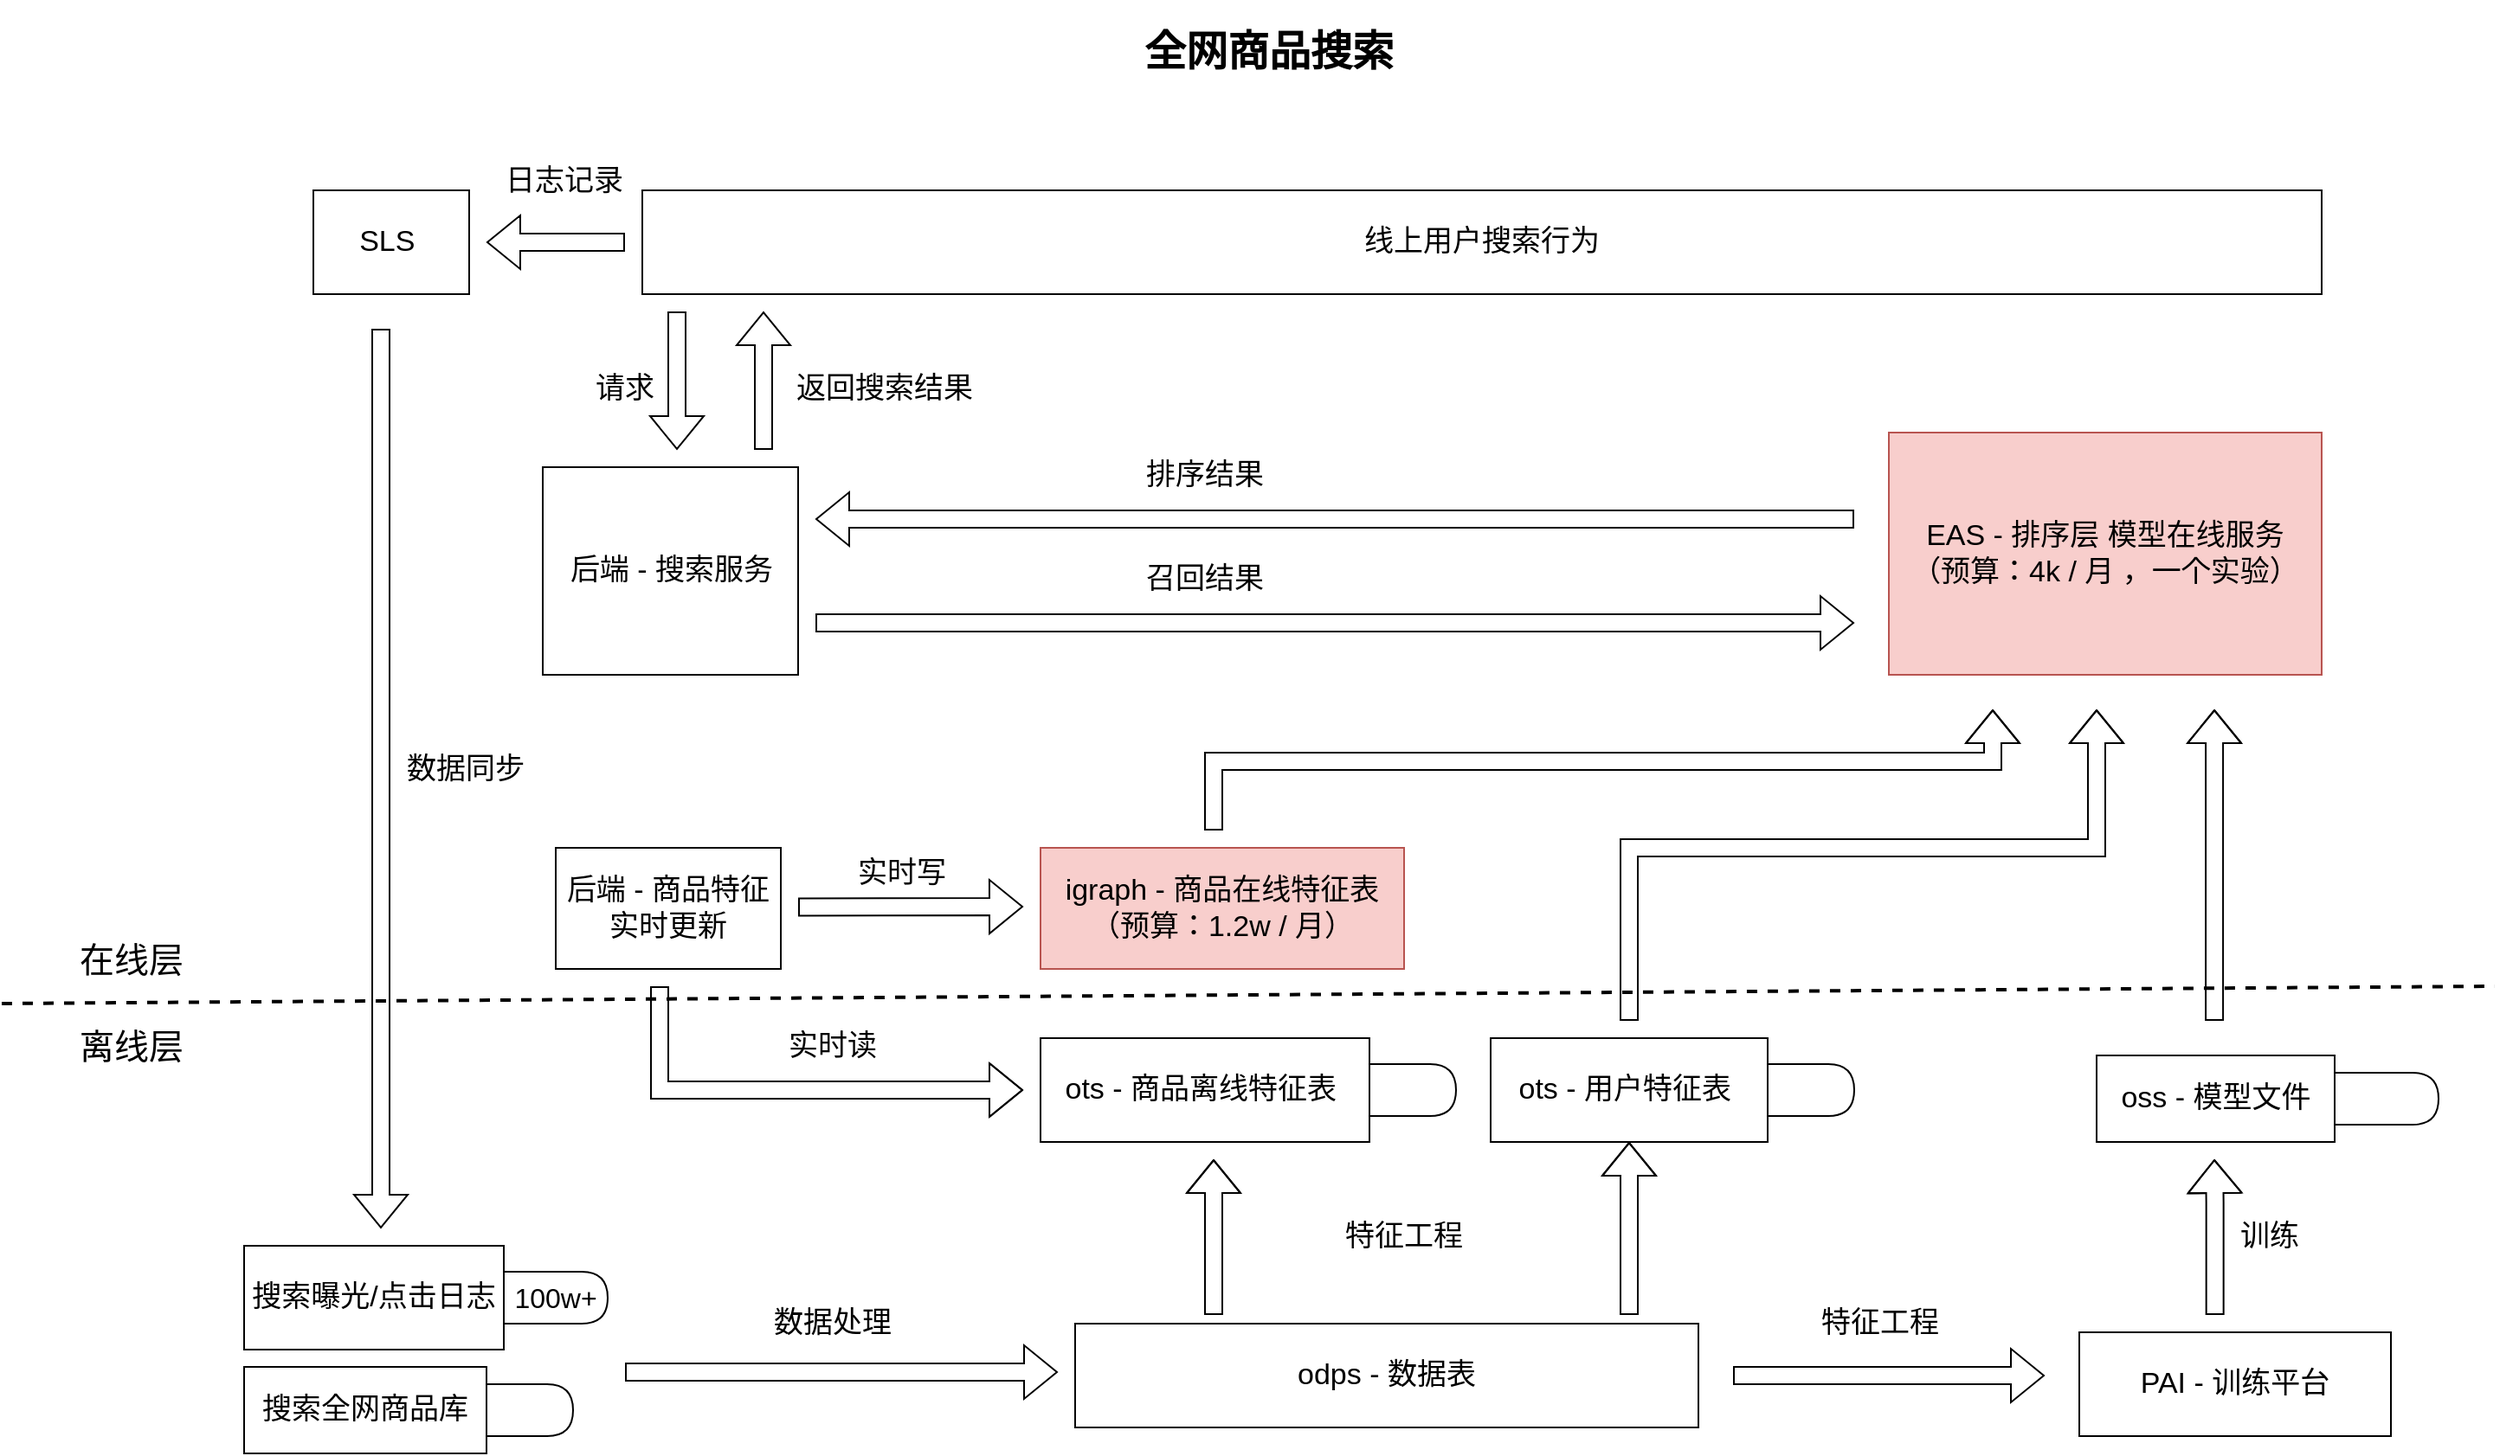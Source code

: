 <mxfile version="20.8.5" type="github"><diagram id="C5RBs43oDa-KdzZeNtuy" name="Page-1"><mxGraphModel dx="2161" dy="1970" grid="1" gridSize="10" guides="1" tooltips="1" connect="1" arrows="1" fold="1" page="1" pageScale="1" pageWidth="827" pageHeight="1169" math="0" shadow="0"><root><mxCell id="WIyWlLk6GJQsqaUBKTNV-0"/><mxCell id="WIyWlLk6GJQsqaUBKTNV-1" parent="WIyWlLk6GJQsqaUBKTNV-0"/><mxCell id="IW3bgXy1cVHlPl-f8HG7-2" value="&lt;span style=&quot;font-size: 17px;&quot;&gt;搜索曝光/点击日志&lt;/span&gt;" style="rounded=0;whiteSpace=wrap;html=1;" parent="WIyWlLk6GJQsqaUBKTNV-1" vertex="1"><mxGeometry x="-80" y="510" width="150" height="60" as="geometry"/></mxCell><mxCell id="IW3bgXy1cVHlPl-f8HG7-3" value="&lt;span style=&quot;font-size: 17px;&quot;&gt;odps - 数据表&lt;/span&gt;" style="rounded=0;whiteSpace=wrap;html=1;" parent="WIyWlLk6GJQsqaUBKTNV-1" vertex="1"><mxGeometry x="400" y="555" width="360" height="60" as="geometry"/></mxCell><mxCell id="IW3bgXy1cVHlPl-f8HG7-5" value="&lt;font style=&quot;font-size: 17px;&quot;&gt;搜索全网商品库&lt;/font&gt;" style="rounded=0;whiteSpace=wrap;html=1;" parent="WIyWlLk6GJQsqaUBKTNV-1" vertex="1"><mxGeometry x="-80" y="580" width="140" height="50" as="geometry"/></mxCell><mxCell id="IW3bgXy1cVHlPl-f8HG7-6" value="" style="shape=flexArrow;endArrow=classic;html=1;rounded=0;fontSize=17;" parent="WIyWlLk6GJQsqaUBKTNV-1" edge="1"><mxGeometry width="50" height="50" relative="1" as="geometry"><mxPoint x="140" y="583" as="sourcePoint"/><mxPoint x="390" y="583" as="targetPoint"/></mxGeometry></mxCell><mxCell id="IW3bgXy1cVHlPl-f8HG7-8" value="数据处理" style="text;html=1;strokeColor=none;fillColor=none;align=center;verticalAlign=middle;whiteSpace=wrap;rounded=0;fontSize=17;" parent="WIyWlLk6GJQsqaUBKTNV-1" vertex="1"><mxGeometry x="205" y="540" width="110" height="30" as="geometry"/></mxCell><mxCell id="IW3bgXy1cVHlPl-f8HG7-10" value="" style="shape=flexArrow;endArrow=classic;html=1;rounded=0;fontSize=17;" parent="WIyWlLk6GJQsqaUBKTNV-1" edge="1"><mxGeometry width="50" height="50" relative="1" as="geometry"><mxPoint x="780" y="585" as="sourcePoint"/><mxPoint x="960" y="585" as="targetPoint"/></mxGeometry></mxCell><mxCell id="IW3bgXy1cVHlPl-f8HG7-11" value="特征工程" style="text;html=1;strokeColor=none;fillColor=none;align=center;verticalAlign=middle;whiteSpace=wrap;rounded=0;fontSize=17;" parent="WIyWlLk6GJQsqaUBKTNV-1" vertex="1"><mxGeometry x="810" y="540" width="110" height="30" as="geometry"/></mxCell><mxCell id="IW3bgXy1cVHlPl-f8HG7-12" value="&lt;span style=&quot;font-size: 17px;&quot;&gt;PAI - 训练平台&lt;/span&gt;" style="rounded=0;whiteSpace=wrap;html=1;" parent="WIyWlLk6GJQsqaUBKTNV-1" vertex="1"><mxGeometry x="980" y="560" width="180" height="60" as="geometry"/></mxCell><mxCell id="IW3bgXy1cVHlPl-f8HG7-14" value="" style="shape=flexArrow;endArrow=classic;html=1;rounded=0;fontSize=17;" parent="WIyWlLk6GJQsqaUBKTNV-1" edge="1"><mxGeometry width="50" height="50" relative="1" as="geometry"><mxPoint x="480" y="550" as="sourcePoint"/><mxPoint x="480" y="460" as="targetPoint"/><Array as="points"><mxPoint x="480" y="537.5"/></Array></mxGeometry></mxCell><mxCell id="IW3bgXy1cVHlPl-f8HG7-15" value="" style="shape=flexArrow;endArrow=classic;html=1;rounded=0;fontSize=17;" parent="WIyWlLk6GJQsqaUBKTNV-1" edge="1"><mxGeometry width="50" height="50" relative="1" as="geometry"><mxPoint x="720" y="550" as="sourcePoint"/><mxPoint x="720" y="450" as="targetPoint"/><Array as="points"><mxPoint x="720" y="540"/><mxPoint x="720" y="485"/></Array></mxGeometry></mxCell><mxCell id="IW3bgXy1cVHlPl-f8HG7-16" value="特征工程" style="text;html=1;strokeColor=none;fillColor=none;align=center;verticalAlign=middle;whiteSpace=wrap;rounded=0;fontSize=17;" parent="WIyWlLk6GJQsqaUBKTNV-1" vertex="1"><mxGeometry x="550" y="490" width="80" height="30" as="geometry"/></mxCell><mxCell id="IW3bgXy1cVHlPl-f8HG7-17" value="ots - 用户特征表&amp;nbsp;" style="rounded=0;whiteSpace=wrap;html=1;fontSize=17;" parent="WIyWlLk6GJQsqaUBKTNV-1" vertex="1"><mxGeometry x="640" y="390" width="160" height="60" as="geometry"/></mxCell><mxCell id="IW3bgXy1cVHlPl-f8HG7-18" value="ots - 商品离线特征表&amp;nbsp;" style="rounded=0;whiteSpace=wrap;html=1;fontSize=17;" parent="WIyWlLk6GJQsqaUBKTNV-1" vertex="1"><mxGeometry x="380" y="390" width="190" height="60" as="geometry"/></mxCell><mxCell id="IW3bgXy1cVHlPl-f8HG7-19" value="" style="shape=flexArrow;endArrow=classic;html=1;rounded=0;fontSize=17;" parent="WIyWlLk6GJQsqaUBKTNV-1" edge="1"><mxGeometry width="50" height="50" relative="1" as="geometry"><mxPoint x="1058.33" y="550" as="sourcePoint"/><mxPoint x="1058.04" y="460" as="targetPoint"/><Array as="points"><mxPoint x="1058.33" y="540"/><mxPoint x="1058.33" y="485"/></Array></mxGeometry></mxCell><mxCell id="IW3bgXy1cVHlPl-f8HG7-20" value="oss - 模型文件" style="rounded=0;whiteSpace=wrap;html=1;fontSize=17;" parent="WIyWlLk6GJQsqaUBKTNV-1" vertex="1"><mxGeometry x="990" y="400" width="137.5" height="50" as="geometry"/></mxCell><mxCell id="IW3bgXy1cVHlPl-f8HG7-21" value="训练" style="text;html=1;strokeColor=none;fillColor=none;align=center;verticalAlign=middle;whiteSpace=wrap;rounded=0;fontSize=17;" parent="WIyWlLk6GJQsqaUBKTNV-1" vertex="1"><mxGeometry x="1040" y="490" width="100" height="30" as="geometry"/></mxCell><mxCell id="IW3bgXy1cVHlPl-f8HG7-22" value="EAS - 排序层 模型在线服务&lt;br&gt;（预算：4k / 月 ，一个实验）" style="rounded=0;whiteSpace=wrap;html=1;fontSize=17;fillColor=#f8cecc;strokeColor=#b85450;" parent="WIyWlLk6GJQsqaUBKTNV-1" vertex="1"><mxGeometry x="870" y="40" width="250" height="140" as="geometry"/></mxCell><mxCell id="IW3bgXy1cVHlPl-f8HG7-23" value="" style="shape=flexArrow;endArrow=classic;html=1;rounded=0;fontSize=17;" parent="WIyWlLk6GJQsqaUBKTNV-1" edge="1"><mxGeometry width="50" height="50" relative="1" as="geometry"><mxPoint x="480" y="270" as="sourcePoint"/><mxPoint x="930" y="200" as="targetPoint"/><Array as="points"><mxPoint x="480" y="230"/><mxPoint x="640" y="230"/><mxPoint x="930" y="230"/></Array></mxGeometry></mxCell><mxCell id="IW3bgXy1cVHlPl-f8HG7-25" value="" style="shape=flexArrow;endArrow=classic;html=1;rounded=0;fontSize=17;" parent="WIyWlLk6GJQsqaUBKTNV-1" edge="1"><mxGeometry width="50" height="50" relative="1" as="geometry"><mxPoint x="720" y="380" as="sourcePoint"/><mxPoint x="990" y="200" as="targetPoint"/><Array as="points"><mxPoint x="720" y="280"/><mxPoint x="990" y="280"/></Array></mxGeometry></mxCell><mxCell id="IW3bgXy1cVHlPl-f8HG7-26" value="" style="shape=flexArrow;endArrow=classic;html=1;rounded=0;fontSize=17;" parent="WIyWlLk6GJQsqaUBKTNV-1" edge="1"><mxGeometry width="50" height="50" relative="1" as="geometry"><mxPoint x="1058.04" y="380" as="sourcePoint"/><mxPoint x="1058.04" y="200" as="targetPoint"/><Array as="points"><mxPoint x="1058.04" y="310"/><mxPoint x="1058.04" y="250"/></Array></mxGeometry></mxCell><mxCell id="IW3bgXy1cVHlPl-f8HG7-29" value="igraph - 商品在线特征表&lt;br&gt;（预算：1.2w / 月）" style="rounded=0;whiteSpace=wrap;html=1;fontSize=17;fillColor=#f8cecc;strokeColor=#b85450;" parent="WIyWlLk6GJQsqaUBKTNV-1" vertex="1"><mxGeometry x="380" y="280" width="210" height="70" as="geometry"/></mxCell><mxCell id="IW3bgXy1cVHlPl-f8HG7-30" value="SLS&amp;nbsp;" style="rounded=0;whiteSpace=wrap;html=1;fontSize=17;" parent="WIyWlLk6GJQsqaUBKTNV-1" vertex="1"><mxGeometry x="-40" y="-100" width="90" height="60" as="geometry"/></mxCell><mxCell id="IW3bgXy1cVHlPl-f8HG7-31" value="后端 - 搜索服务" style="rounded=0;whiteSpace=wrap;html=1;fontSize=17;" parent="WIyWlLk6GJQsqaUBKTNV-1" vertex="1"><mxGeometry x="92.5" y="60" width="147.5" height="120" as="geometry"/></mxCell><mxCell id="IW3bgXy1cVHlPl-f8HG7-33" value="后端 - 商品特征实时更新" style="rounded=0;whiteSpace=wrap;html=1;fontSize=17;" parent="WIyWlLk6GJQsqaUBKTNV-1" vertex="1"><mxGeometry x="100" y="280" width="130" height="70" as="geometry"/></mxCell><mxCell id="IW3bgXy1cVHlPl-f8HG7-34" value="" style="shape=flexArrow;endArrow=classic;html=1;rounded=0;fontSize=17;" parent="WIyWlLk6GJQsqaUBKTNV-1" edge="1"><mxGeometry width="50" height="50" relative="1" as="geometry"><mxPoint x="240" y="314.29" as="sourcePoint"/><mxPoint x="370" y="314" as="targetPoint"/></mxGeometry></mxCell><mxCell id="IW3bgXy1cVHlPl-f8HG7-35" value="" style="shape=flexArrow;endArrow=classic;html=1;rounded=0;fontSize=17;" parent="WIyWlLk6GJQsqaUBKTNV-1" edge="1"><mxGeometry width="50" height="50" relative="1" as="geometry"><mxPoint x="160" y="360" as="sourcePoint"/><mxPoint x="370" y="420" as="targetPoint"/><Array as="points"><mxPoint x="160" y="420"/></Array></mxGeometry></mxCell><mxCell id="IW3bgXy1cVHlPl-f8HG7-36" value="实时读" style="text;html=1;strokeColor=none;fillColor=none;align=center;verticalAlign=middle;whiteSpace=wrap;rounded=0;fontSize=17;" parent="WIyWlLk6GJQsqaUBKTNV-1" vertex="1"><mxGeometry x="230" y="380" width="60" height="30" as="geometry"/></mxCell><mxCell id="IW3bgXy1cVHlPl-f8HG7-37" value="实时写" style="text;html=1;strokeColor=none;fillColor=none;align=center;verticalAlign=middle;whiteSpace=wrap;rounded=0;fontSize=17;" parent="WIyWlLk6GJQsqaUBKTNV-1" vertex="1"><mxGeometry x="270" y="280" width="60" height="30" as="geometry"/></mxCell><mxCell id="IW3bgXy1cVHlPl-f8HG7-40" value="" style="shape=flexArrow;endArrow=classic;html=1;rounded=0;fontSize=17;" parent="WIyWlLk6GJQsqaUBKTNV-1" edge="1"><mxGeometry width="50" height="50" relative="1" as="geometry"><mxPoint x="250" y="150" as="sourcePoint"/><mxPoint x="850" y="150" as="targetPoint"/></mxGeometry></mxCell><mxCell id="IW3bgXy1cVHlPl-f8HG7-41" value="召回结果" style="text;html=1;strokeColor=none;fillColor=none;align=center;verticalAlign=middle;whiteSpace=wrap;rounded=0;fontSize=17;" parent="WIyWlLk6GJQsqaUBKTNV-1" vertex="1"><mxGeometry x="430" y="110" width="90" height="30" as="geometry"/></mxCell><mxCell id="IW3bgXy1cVHlPl-f8HG7-42" value="" style="shape=flexArrow;endArrow=classic;html=1;rounded=0;fontSize=17;" parent="WIyWlLk6GJQsqaUBKTNV-1" edge="1"><mxGeometry width="50" height="50" relative="1" as="geometry"><mxPoint x="850" y="90" as="sourcePoint"/><mxPoint x="250" y="90" as="targetPoint"/></mxGeometry></mxCell><mxCell id="IW3bgXy1cVHlPl-f8HG7-45" value="线上用户搜索行为" style="rounded=0;whiteSpace=wrap;html=1;fontSize=17;" parent="WIyWlLk6GJQsqaUBKTNV-1" vertex="1"><mxGeometry x="150" y="-100" width="970" height="60" as="geometry"/></mxCell><mxCell id="IW3bgXy1cVHlPl-f8HG7-49" value="" style="shape=flexArrow;endArrow=classic;html=1;rounded=0;fontSize=17;" parent="WIyWlLk6GJQsqaUBKTNV-1" edge="1"><mxGeometry width="50" height="50" relative="1" as="geometry"><mxPoint x="140" y="-70" as="sourcePoint"/><mxPoint x="60" y="-70" as="targetPoint"/><Array as="points"/></mxGeometry></mxCell><mxCell id="IW3bgXy1cVHlPl-f8HG7-51" value="日志记录" style="text;html=1;strokeColor=none;fillColor=none;align=center;verticalAlign=middle;whiteSpace=wrap;rounded=0;fontSize=17;" parent="WIyWlLk6GJQsqaUBKTNV-1" vertex="1"><mxGeometry x="70" y="-120" width="70" height="30" as="geometry"/></mxCell><mxCell id="IW3bgXy1cVHlPl-f8HG7-55" value="" style="shape=flexArrow;endArrow=classic;html=1;rounded=0;fontSize=17;" parent="WIyWlLk6GJQsqaUBKTNV-1" edge="1"><mxGeometry width="50" height="50" relative="1" as="geometry"><mxPoint x="170" y="-30" as="sourcePoint"/><mxPoint x="170" y="50" as="targetPoint"/></mxGeometry></mxCell><mxCell id="IW3bgXy1cVHlPl-f8HG7-56" value="" style="shape=flexArrow;endArrow=classic;html=1;rounded=0;fontSize=17;" parent="WIyWlLk6GJQsqaUBKTNV-1" edge="1"><mxGeometry width="50" height="50" relative="1" as="geometry"><mxPoint x="220" y="50" as="sourcePoint"/><mxPoint x="220" y="-30" as="targetPoint"/></mxGeometry></mxCell><mxCell id="IW3bgXy1cVHlPl-f8HG7-57" value="请求" style="text;html=1;strokeColor=none;fillColor=none;align=center;verticalAlign=middle;whiteSpace=wrap;rounded=0;fontSize=17;" parent="WIyWlLk6GJQsqaUBKTNV-1" vertex="1"><mxGeometry x="110" width="60" height="30" as="geometry"/></mxCell><mxCell id="IW3bgXy1cVHlPl-f8HG7-58" value="返回搜索结果" style="text;html=1;strokeColor=none;fillColor=none;align=center;verticalAlign=middle;whiteSpace=wrap;rounded=0;fontSize=17;" parent="WIyWlLk6GJQsqaUBKTNV-1" vertex="1"><mxGeometry x="230" width="120" height="30" as="geometry"/></mxCell><mxCell id="IW3bgXy1cVHlPl-f8HG7-59" value="" style="shape=flexArrow;endArrow=classic;html=1;rounded=0;fontSize=17;" parent="WIyWlLk6GJQsqaUBKTNV-1" edge="1"><mxGeometry width="50" height="50" relative="1" as="geometry"><mxPoint x="-1" y="-20" as="sourcePoint"/><mxPoint x="-1" y="500" as="targetPoint"/></mxGeometry></mxCell><mxCell id="IW3bgXy1cVHlPl-f8HG7-60" value="数据同步" style="text;html=1;strokeColor=none;fillColor=none;align=center;verticalAlign=middle;whiteSpace=wrap;rounded=0;fontSize=17;" parent="WIyWlLk6GJQsqaUBKTNV-1" vertex="1"><mxGeometry x="2.5" y="220" width="90" height="30" as="geometry"/></mxCell><mxCell id="IW3bgXy1cVHlPl-f8HG7-62" value="排序结果" style="text;html=1;strokeColor=none;fillColor=none;align=center;verticalAlign=middle;whiteSpace=wrap;rounded=0;fontSize=17;" parent="WIyWlLk6GJQsqaUBKTNV-1" vertex="1"><mxGeometry x="435" y="50" width="80" height="30" as="geometry"/></mxCell><mxCell id="IW3bgXy1cVHlPl-f8HG7-65" value="" style="endArrow=none;dashed=1;html=1;rounded=0;fontSize=17;strokeWidth=2;" parent="WIyWlLk6GJQsqaUBKTNV-1" edge="1"><mxGeometry width="50" height="50" relative="1" as="geometry"><mxPoint x="-220" y="370" as="sourcePoint"/><mxPoint x="1220" y="360" as="targetPoint"/></mxGeometry></mxCell><mxCell id="IW3bgXy1cVHlPl-f8HG7-66" value="&lt;font style=&quot;font-size: 20px;&quot;&gt;在线层&lt;/font&gt;" style="text;html=1;strokeColor=none;fillColor=none;align=center;verticalAlign=middle;whiteSpace=wrap;rounded=0;fontSize=17;" parent="WIyWlLk6GJQsqaUBKTNV-1" vertex="1"><mxGeometry x="-190" y="330" width="90" height="30" as="geometry"/></mxCell><mxCell id="IW3bgXy1cVHlPl-f8HG7-67" value="&lt;font style=&quot;font-size: 20px;&quot;&gt;离线层&lt;/font&gt;" style="text;html=1;strokeColor=none;fillColor=none;align=center;verticalAlign=middle;whiteSpace=wrap;rounded=0;fontSize=17;" parent="WIyWlLk6GJQsqaUBKTNV-1" vertex="1"><mxGeometry x="-190" y="380" width="90" height="30" as="geometry"/></mxCell><mxCell id="IW3bgXy1cVHlPl-f8HG7-70" value="" style="shape=delay;whiteSpace=wrap;html=1;fontSize=16;" parent="WIyWlLk6GJQsqaUBKTNV-1" vertex="1"><mxGeometry x="800" y="405" width="50" height="30" as="geometry"/></mxCell><mxCell id="IW3bgXy1cVHlPl-f8HG7-71" value="" style="shape=delay;whiteSpace=wrap;html=1;fontSize=16;" parent="WIyWlLk6GJQsqaUBKTNV-1" vertex="1"><mxGeometry x="570" y="405" width="50" height="30" as="geometry"/></mxCell><mxCell id="IW3bgXy1cVHlPl-f8HG7-72" value="100w+" style="shape=delay;whiteSpace=wrap;html=1;fontSize=16;" parent="WIyWlLk6GJQsqaUBKTNV-1" vertex="1"><mxGeometry x="70" y="525" width="60" height="30" as="geometry"/></mxCell><mxCell id="IW3bgXy1cVHlPl-f8HG7-73" value="" style="shape=delay;whiteSpace=wrap;html=1;fontSize=16;" parent="WIyWlLk6GJQsqaUBKTNV-1" vertex="1"><mxGeometry x="60" y="590" width="50" height="30" as="geometry"/></mxCell><mxCell id="IW3bgXy1cVHlPl-f8HG7-75" value="" style="shape=delay;whiteSpace=wrap;html=1;fontSize=16;" parent="WIyWlLk6GJQsqaUBKTNV-1" vertex="1"><mxGeometry x="1127.5" y="410" width="60" height="30" as="geometry"/></mxCell><mxCell id="UcyBLmQkosASdVKIbM5I-0" value="&lt;h1&gt;全网商品搜索&lt;/h1&gt;" style="text;html=1;strokeColor=none;fillColor=none;spacing=5;spacingTop=-20;whiteSpace=wrap;overflow=hidden;rounded=0;" vertex="1" parent="WIyWlLk6GJQsqaUBKTNV-1"><mxGeometry x="435" y="-200" width="180" height="60" as="geometry"/></mxCell></root></mxGraphModel></diagram></mxfile>